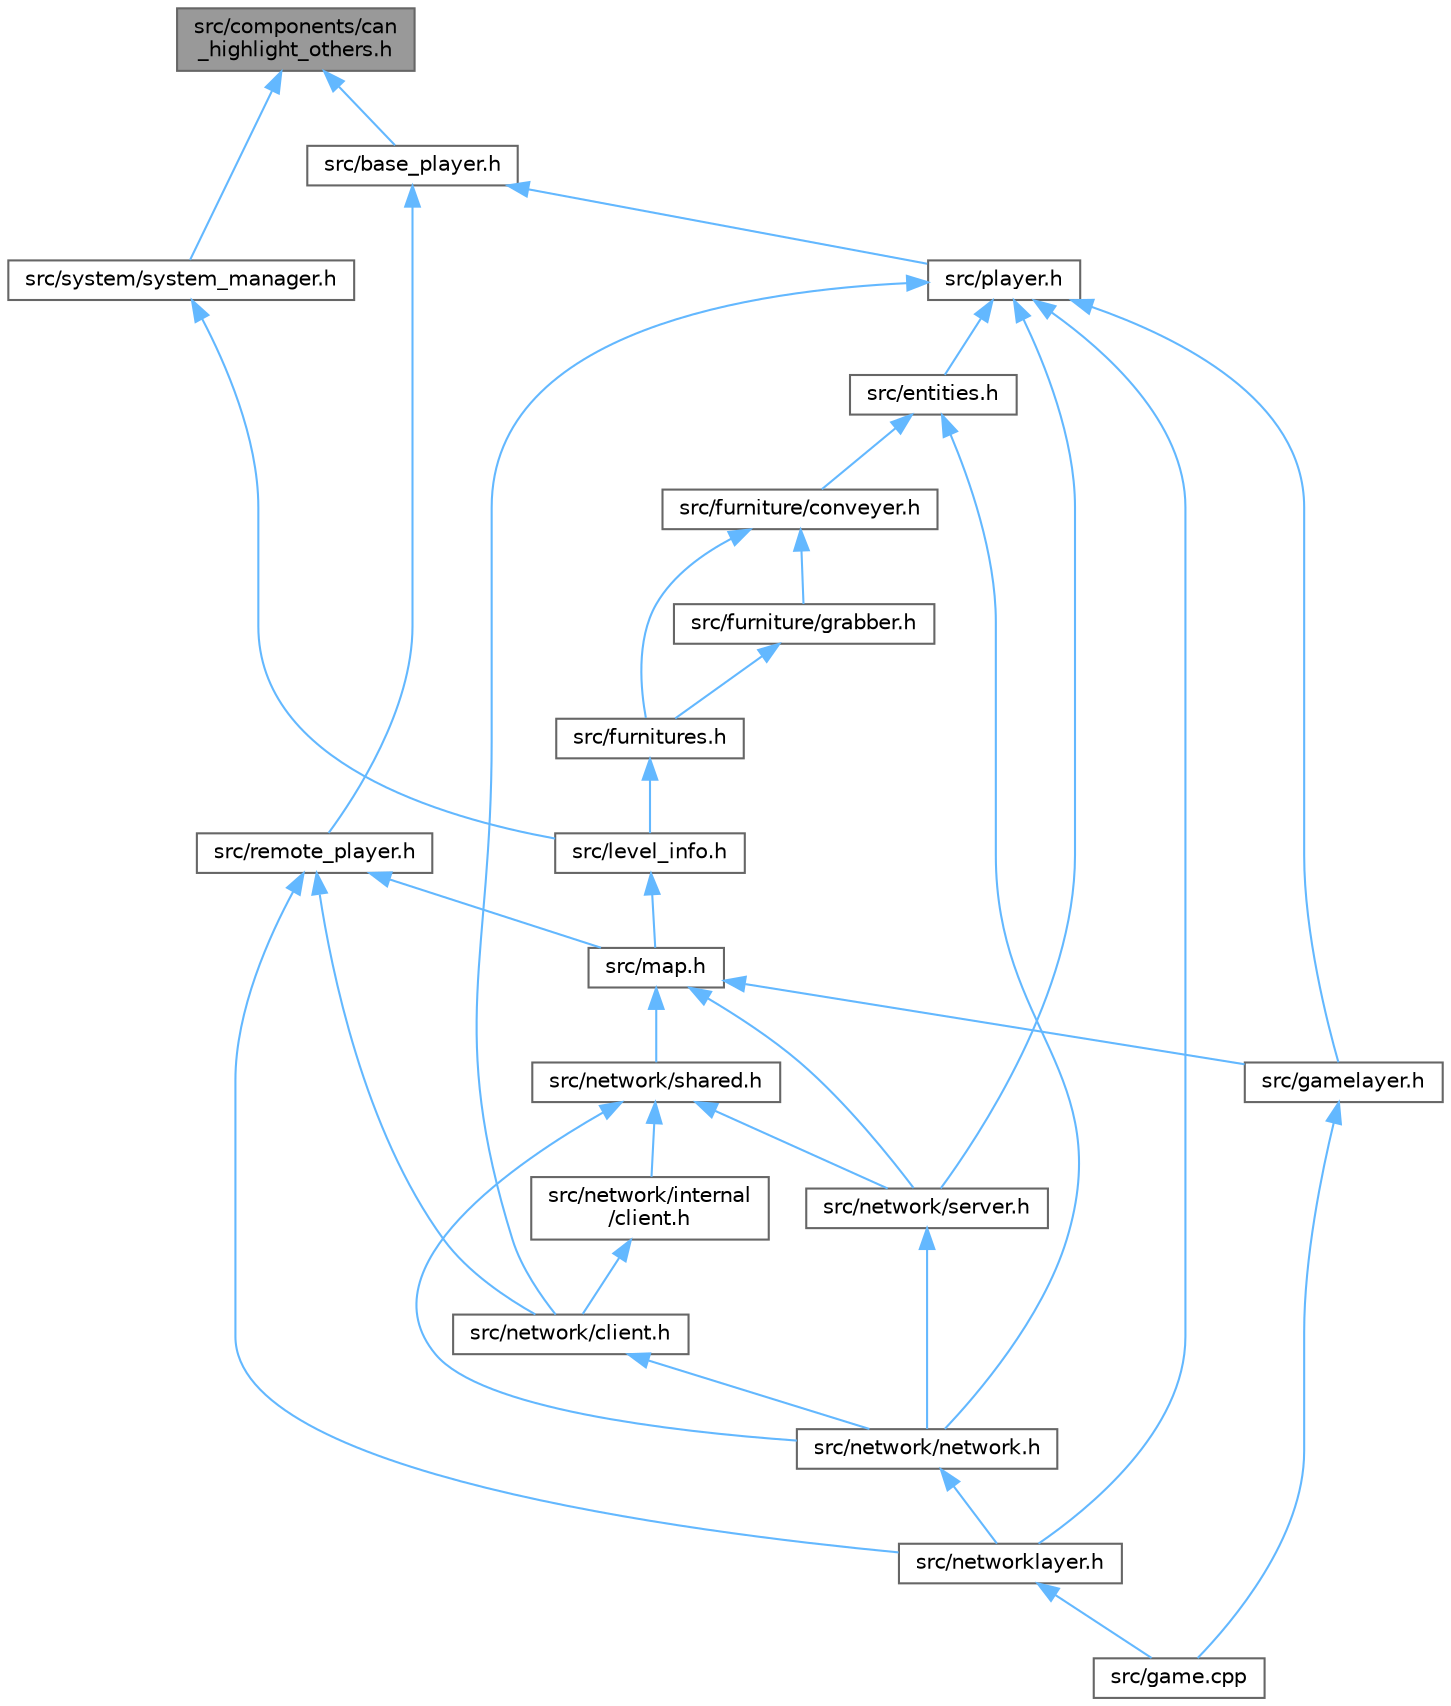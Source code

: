 digraph "src/components/can_highlight_others.h"
{
 // LATEX_PDF_SIZE
  bgcolor="transparent";
  edge [fontname=Helvetica,fontsize=10,labelfontname=Helvetica,labelfontsize=10];
  node [fontname=Helvetica,fontsize=10,shape=box,height=0.2,width=0.4];
  Node1 [label="src/components/can\l_highlight_others.h",height=0.2,width=0.4,color="gray40", fillcolor="grey60", style="filled", fontcolor="black",tooltip=" "];
  Node1 -> Node2 [dir="back",color="steelblue1",style="solid"];
  Node2 [label="src/base_player.h",height=0.2,width=0.4,color="grey40", fillcolor="white", style="filled",URL="$d7/dc6/base__player_8h.html",tooltip=" "];
  Node2 -> Node3 [dir="back",color="steelblue1",style="solid"];
  Node3 [label="src/player.h",height=0.2,width=0.4,color="grey40", fillcolor="white", style="filled",URL="$d3/d62/player_8h.html",tooltip=" "];
  Node3 -> Node4 [dir="back",color="steelblue1",style="solid"];
  Node4 [label="src/entities.h",height=0.2,width=0.4,color="grey40", fillcolor="white", style="filled",URL="$dd/d5a/entities_8h.html",tooltip=" "];
  Node4 -> Node5 [dir="back",color="steelblue1",style="solid"];
  Node5 [label="src/furniture/conveyer.h",height=0.2,width=0.4,color="grey40", fillcolor="white", style="filled",URL="$de/d1f/conveyer_8h.html",tooltip=" "];
  Node5 -> Node6 [dir="back",color="steelblue1",style="solid"];
  Node6 [label="src/furniture/grabber.h",height=0.2,width=0.4,color="grey40", fillcolor="white", style="filled",URL="$d3/d54/grabber_8h.html",tooltip=" "];
  Node6 -> Node7 [dir="back",color="steelblue1",style="solid"];
  Node7 [label="src/furnitures.h",height=0.2,width=0.4,color="grey40", fillcolor="white", style="filled",URL="$d7/d84/furnitures_8h.html",tooltip=" "];
  Node7 -> Node8 [dir="back",color="steelblue1",style="solid"];
  Node8 [label="src/level_info.h",height=0.2,width=0.4,color="grey40", fillcolor="white", style="filled",URL="$d0/d49/level__info_8h.html",tooltip=" "];
  Node8 -> Node9 [dir="back",color="steelblue1",style="solid"];
  Node9 [label="src/map.h",height=0.2,width=0.4,color="grey40", fillcolor="white", style="filled",URL="$dc/db7/map_8h.html",tooltip=" "];
  Node9 -> Node10 [dir="back",color="steelblue1",style="solid"];
  Node10 [label="src/gamelayer.h",height=0.2,width=0.4,color="grey40", fillcolor="white", style="filled",URL="$d3/d3b/gamelayer_8h.html",tooltip=" "];
  Node10 -> Node11 [dir="back",color="steelblue1",style="solid"];
  Node11 [label="src/game.cpp",height=0.2,width=0.4,color="grey40", fillcolor="white", style="filled",URL="$df/dd9/game_8cpp.html",tooltip=" "];
  Node9 -> Node12 [dir="back",color="steelblue1",style="solid"];
  Node12 [label="src/network/server.h",height=0.2,width=0.4,color="grey40", fillcolor="white", style="filled",URL="$d8/dc3/server_8h.html",tooltip=" "];
  Node12 -> Node13 [dir="back",color="steelblue1",style="solid"];
  Node13 [label="src/network/network.h",height=0.2,width=0.4,color="grey40", fillcolor="white", style="filled",URL="$d9/d94/network_8h.html",tooltip=" "];
  Node13 -> Node14 [dir="back",color="steelblue1",style="solid"];
  Node14 [label="src/networklayer.h",height=0.2,width=0.4,color="grey40", fillcolor="white", style="filled",URL="$d3/d80/networklayer_8h.html",tooltip=" "];
  Node14 -> Node11 [dir="back",color="steelblue1",style="solid"];
  Node9 -> Node15 [dir="back",color="steelblue1",style="solid"];
  Node15 [label="src/network/shared.h",height=0.2,width=0.4,color="grey40", fillcolor="white", style="filled",URL="$da/db4/shared_8h.html",tooltip=" "];
  Node15 -> Node16 [dir="back",color="steelblue1",style="solid"];
  Node16 [label="src/network/internal\l/client.h",height=0.2,width=0.4,color="grey40", fillcolor="white", style="filled",URL="$da/dde/internal_2client_8h.html",tooltip=" "];
  Node16 -> Node17 [dir="back",color="steelblue1",style="solid"];
  Node17 [label="src/network/client.h",height=0.2,width=0.4,color="grey40", fillcolor="white", style="filled",URL="$d8/de1/client_8h.html",tooltip=" "];
  Node17 -> Node13 [dir="back",color="steelblue1",style="solid"];
  Node15 -> Node13 [dir="back",color="steelblue1",style="solid"];
  Node15 -> Node12 [dir="back",color="steelblue1",style="solid"];
  Node5 -> Node7 [dir="back",color="steelblue1",style="solid"];
  Node4 -> Node13 [dir="back",color="steelblue1",style="solid"];
  Node3 -> Node10 [dir="back",color="steelblue1",style="solid"];
  Node3 -> Node17 [dir="back",color="steelblue1",style="solid"];
  Node3 -> Node12 [dir="back",color="steelblue1",style="solid"];
  Node3 -> Node14 [dir="back",color="steelblue1",style="solid"];
  Node2 -> Node18 [dir="back",color="steelblue1",style="solid"];
  Node18 [label="src/remote_player.h",height=0.2,width=0.4,color="grey40", fillcolor="white", style="filled",URL="$d2/d24/remote__player_8h.html",tooltip=" "];
  Node18 -> Node9 [dir="back",color="steelblue1",style="solid"];
  Node18 -> Node17 [dir="back",color="steelblue1",style="solid"];
  Node18 -> Node14 [dir="back",color="steelblue1",style="solid"];
  Node1 -> Node19 [dir="back",color="steelblue1",style="solid"];
  Node19 [label="src/system/system_manager.h",height=0.2,width=0.4,color="grey40", fillcolor="white", style="filled",URL="$df/dbe/system__manager_8h.html",tooltip=" "];
  Node19 -> Node8 [dir="back",color="steelblue1",style="solid"];
}
